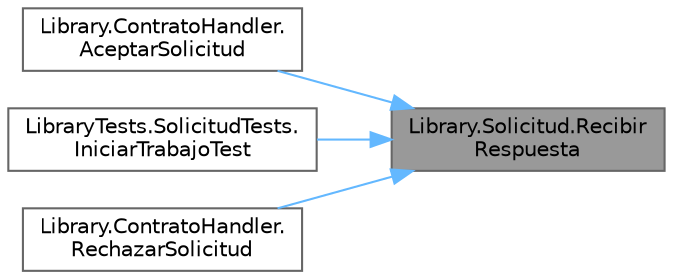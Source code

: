 digraph "Library.Solicitud.RecibirRespuesta"
{
 // INTERACTIVE_SVG=YES
 // LATEX_PDF_SIZE
  bgcolor="transparent";
  edge [fontname=Helvetica,fontsize=10,labelfontname=Helvetica,labelfontsize=10];
  node [fontname=Helvetica,fontsize=10,shape=box,height=0.2,width=0.4];
  rankdir="RL";
  Node1 [label="Library.Solicitud.Recibir\lRespuesta",height=0.2,width=0.4,color="gray40", fillcolor="grey60", style="filled", fontcolor="black",tooltip="Método para conocer el estado de una oferta"];
  Node1 -> Node2 [dir="back",color="steelblue1",style="solid"];
  Node2 [label="Library.ContratoHandler.\lAceptarSolicitud",height=0.2,width=0.4,color="grey40", fillcolor="white", style="filled",URL="$classLibrary_1_1ContratoHandler.html#a9da1c5ea2f4b9eb3ebe351fa0dac67d5",tooltip="Método para aceptar una solicitud."];
  Node1 -> Node3 [dir="back",color="steelblue1",style="solid"];
  Node3 [label="LibraryTests.SolicitudTests.\lIniciarTrabajoTest",height=0.2,width=0.4,color="grey40", fillcolor="white", style="filled",URL="$classLibraryTests_1_1SolicitudTests.html#a976996bc94eea813de46957ff056e2ff",tooltip="Test para dar una solicitud como iniciada."];
  Node1 -> Node4 [dir="back",color="steelblue1",style="solid"];
  Node4 [label="Library.ContratoHandler.\lRechazarSolicitud",height=0.2,width=0.4,color="grey40", fillcolor="white", style="filled",URL="$classLibrary_1_1ContratoHandler.html#ad07b990d40d49dc3a2fba8e63289e465",tooltip="Método para rechazar una solicitud."];
}
